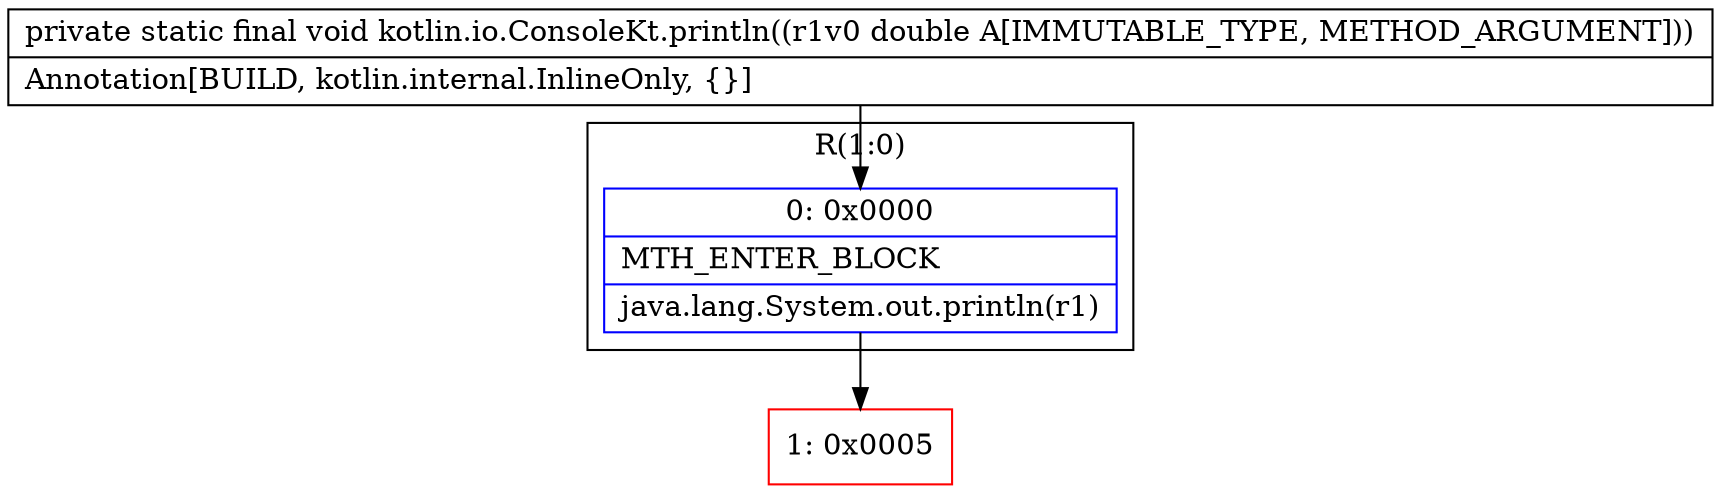 digraph "CFG forkotlin.io.ConsoleKt.println(D)V" {
subgraph cluster_Region_202174667 {
label = "R(1:0)";
node [shape=record,color=blue];
Node_0 [shape=record,label="{0\:\ 0x0000|MTH_ENTER_BLOCK\l|java.lang.System.out.println(r1)\l}"];
}
Node_1 [shape=record,color=red,label="{1\:\ 0x0005}"];
MethodNode[shape=record,label="{private static final void kotlin.io.ConsoleKt.println((r1v0 double A[IMMUTABLE_TYPE, METHOD_ARGUMENT]))  | Annotation[BUILD, kotlin.internal.InlineOnly, \{\}]\l}"];
MethodNode -> Node_0;
Node_0 -> Node_1;
}

